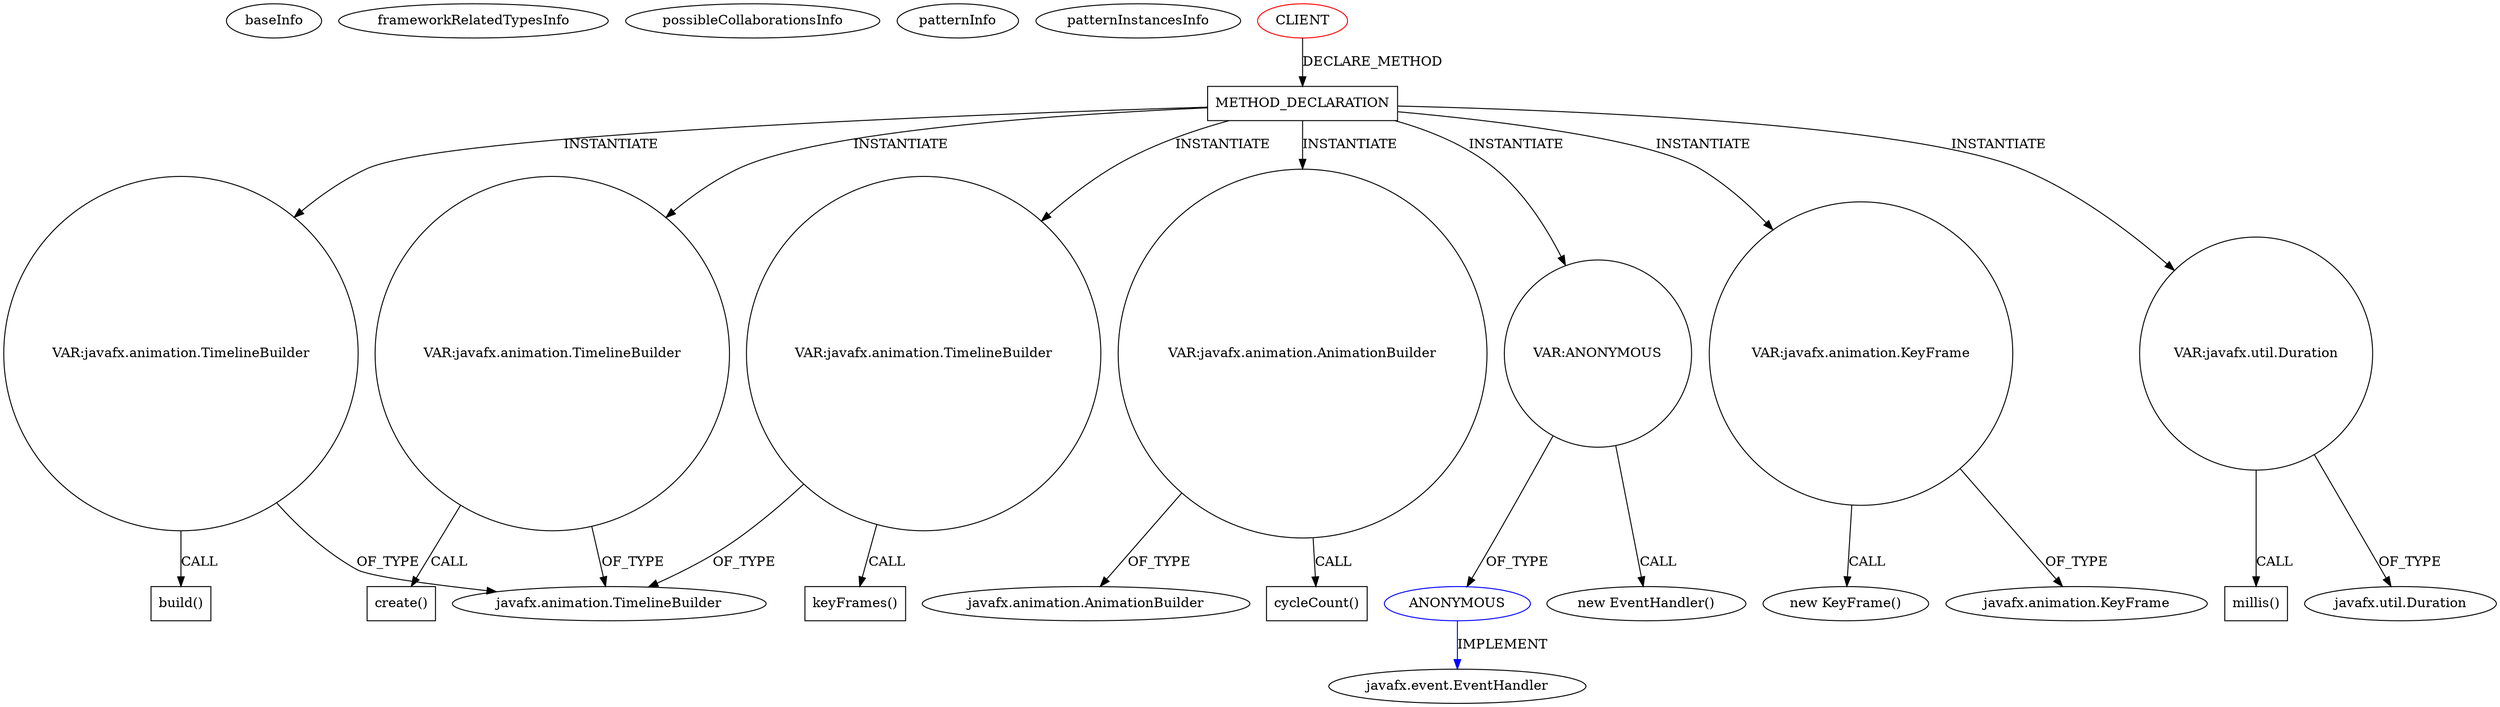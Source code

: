 digraph {
baseInfo[graphId=3569,category="pattern",isAnonymous=false,possibleRelation=false]
frameworkRelatedTypesInfo[]
possibleCollaborationsInfo[]
patternInfo[frequency=2.0,patternRootClient=0]
patternInstancesInfo[0="martinezq-brainless~/martinezq-brainless/brainless-master/brainless-all/brainless-studio/src/main/java/org/mysoft/brainless/studio/gui/SimulationPreview.java~SimulationPreview~3551",1="vholmer-VeryAccess~/vholmer-VeryAccess/VeryAccess-master/src/MainPackage/GameWorld.java~GameWorld~4668"]
27[label="javafx.animation.TimelineBuilder",vertexType="FRAMEWORK_CLASS_TYPE",isFrameworkType=false]
25[label="VAR:javafx.animation.TimelineBuilder",vertexType="VARIABLE_EXPRESION",isFrameworkType=false,shape=circle]
11[label="METHOD_DECLARATION",vertexType="CLIENT_METHOD_DECLARATION",isFrameworkType=false,shape=box]
0[label="CLIENT",vertexType="ROOT_CLIENT_CLASS_DECLARATION",isFrameworkType=false,color=red]
31[label="VAR:javafx.animation.AnimationBuilder",vertexType="VARIABLE_EXPRESION",isFrameworkType=false,shape=circle]
19[label="VAR:ANONYMOUS",vertexType="VARIABLE_EXPRESION",isFrameworkType=false,shape=circle]
20[label="ANONYMOUS",vertexType="REFERENCE_ANONYMOUS_DECLARATION",isFrameworkType=false,color=blue]
18[label="new EventHandler()",vertexType="CONSTRUCTOR_CALL",isFrameworkType=false]
16[label="VAR:javafx.animation.KeyFrame",vertexType="VARIABLE_EXPRESION",isFrameworkType=false,shape=circle]
15[label="new KeyFrame()",vertexType="CONSTRUCTOR_CALL",isFrameworkType=false]
33[label="javafx.animation.AnimationBuilder",vertexType="FRAMEWORK_CLASS_TYPE",isFrameworkType=false]
21[label="javafx.event.EventHandler",vertexType="FRAMEWORK_INTERFACE_TYPE",isFrameworkType=false]
12[label="VAR:javafx.util.Duration",vertexType="VARIABLE_EXPRESION",isFrameworkType=false,shape=circle]
13[label="millis()",vertexType="INSIDE_CALL",isFrameworkType=false,shape=box]
17[label="javafx.animation.KeyFrame",vertexType="FRAMEWORK_CLASS_TYPE",isFrameworkType=false]
32[label="cycleCount()",vertexType="INSIDE_CALL",isFrameworkType=false,shape=box]
26[label="build()",vertexType="INSIDE_CALL",isFrameworkType=false,shape=box]
34[label="VAR:javafx.animation.TimelineBuilder",vertexType="VARIABLE_EXPRESION",isFrameworkType=false,shape=circle]
35[label="create()",vertexType="INSIDE_CALL",isFrameworkType=false,shape=box]
28[label="VAR:javafx.animation.TimelineBuilder",vertexType="VARIABLE_EXPRESION",isFrameworkType=false,shape=circle]
29[label="keyFrames()",vertexType="INSIDE_CALL",isFrameworkType=false,shape=box]
14[label="javafx.util.Duration",vertexType="FRAMEWORK_CLASS_TYPE",isFrameworkType=false]
19->20[label="OF_TYPE"]
16->17[label="OF_TYPE"]
11->19[label="INSTANTIATE"]
11->25[label="INSTANTIATE"]
11->16[label="INSTANTIATE"]
34->35[label="CALL"]
28->27[label="OF_TYPE"]
31->33[label="OF_TYPE"]
25->27[label="OF_TYPE"]
20->21[label="IMPLEMENT",color=blue]
28->29[label="CALL"]
0->11[label="DECLARE_METHOD"]
11->28[label="INSTANTIATE"]
16->15[label="CALL"]
12->14[label="OF_TYPE"]
19->18[label="CALL"]
11->34[label="INSTANTIATE"]
12->13[label="CALL"]
25->26[label="CALL"]
11->12[label="INSTANTIATE"]
11->31[label="INSTANTIATE"]
34->27[label="OF_TYPE"]
31->32[label="CALL"]
}
